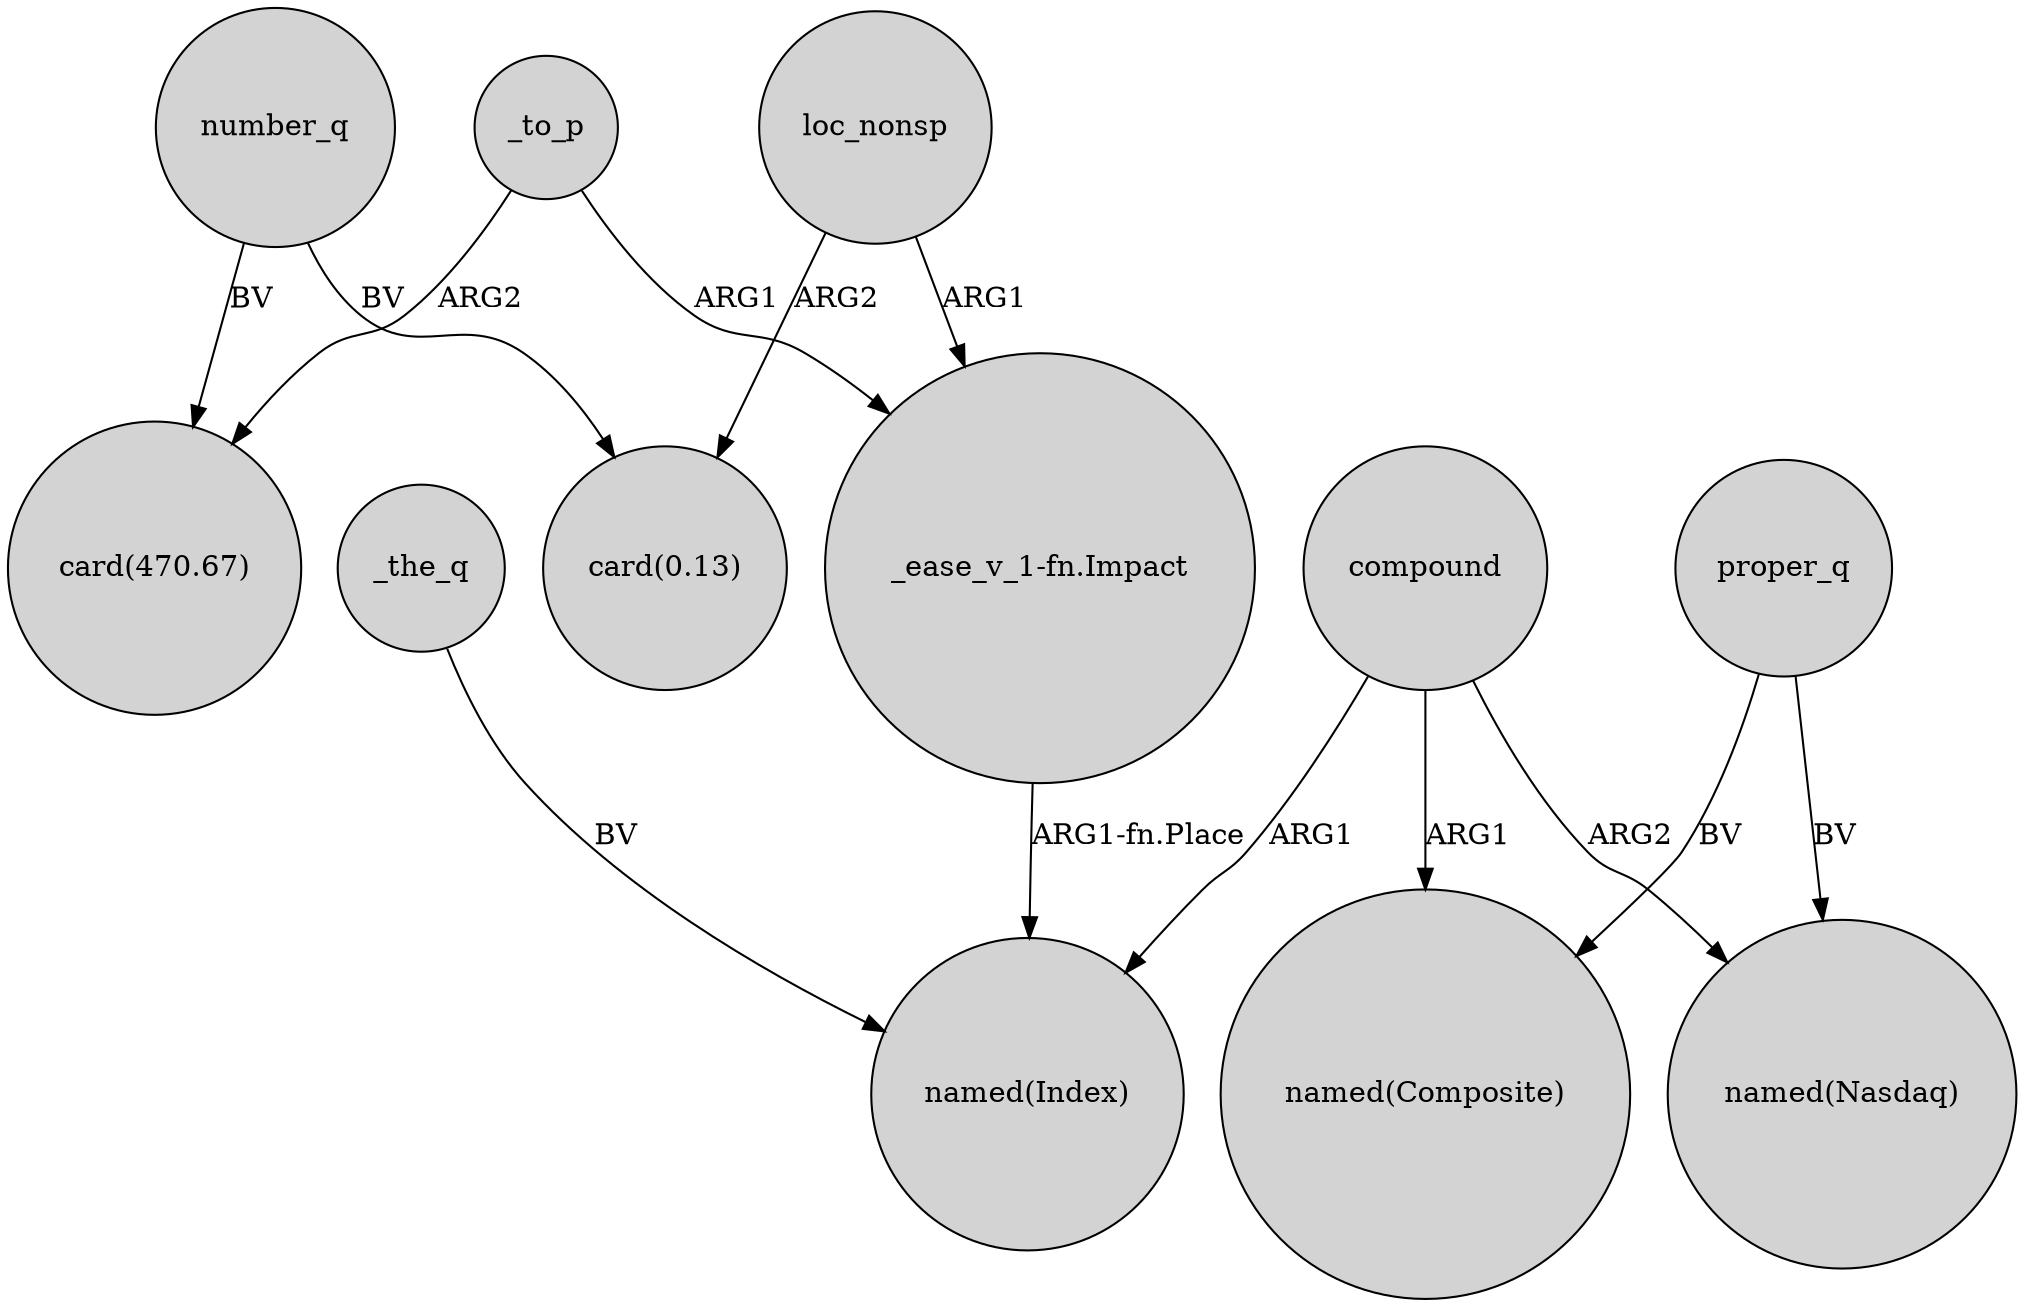 digraph {
	node [shape=circle style=filled]
	_to_p -> "card(470.67)" [label=ARG2]
	loc_nonsp -> "_ease_v_1-fn.Impact" [label=ARG1]
	_to_p -> "_ease_v_1-fn.Impact" [label=ARG1]
	compound -> "named(Composite)" [label=ARG1]
	_the_q -> "named(Index)" [label=BV]
	number_q -> "card(470.67)" [label=BV]
	number_q -> "card(0.13)" [label=BV]
	compound -> "named(Index)" [label=ARG1]
	compound -> "named(Nasdaq)" [label=ARG2]
	proper_q -> "named(Nasdaq)" [label=BV]
	loc_nonsp -> "card(0.13)" [label=ARG2]
	proper_q -> "named(Composite)" [label=BV]
	"_ease_v_1-fn.Impact" -> "named(Index)" [label="ARG1-fn.Place"]
}
